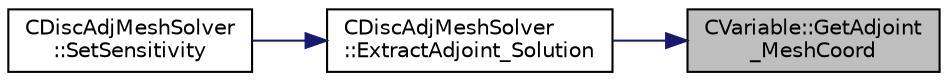digraph "CVariable::GetAdjoint_MeshCoord"
{
 // LATEX_PDF_SIZE
  edge [fontname="Helvetica",fontsize="10",labelfontname="Helvetica",labelfontsize="10"];
  node [fontname="Helvetica",fontsize="10",shape=record];
  rankdir="RL";
  Node1 [label="CVariable::GetAdjoint\l_MeshCoord",height=0.2,width=0.4,color="black", fillcolor="grey75", style="filled", fontcolor="black",tooltip="A virtual member. Recover the value of the adjoint of the mesh coordinates."];
  Node1 -> Node2 [dir="back",color="midnightblue",fontsize="10",style="solid",fontname="Helvetica"];
  Node2 [label="CDiscAdjMeshSolver\l::ExtractAdjoint_Solution",height=0.2,width=0.4,color="black", fillcolor="white", style="filled",URL="$classCDiscAdjMeshSolver.html#afbae7188b0593e45aa1f34048e14a9ad",tooltip="Sets the adjoint values of the input variables of the flow (+turb.) iteration after tape has been eva..."];
  Node2 -> Node3 [dir="back",color="midnightblue",fontsize="10",style="solid",fontname="Helvetica"];
  Node3 [label="CDiscAdjMeshSolver\l::SetSensitivity",height=0.2,width=0.4,color="black", fillcolor="white", style="filled",URL="$classCDiscAdjMeshSolver.html#aebbe0bcb0b07daa76d7ea6851125696e",tooltip="Extract and set the geometrical sensitivity."];
}
